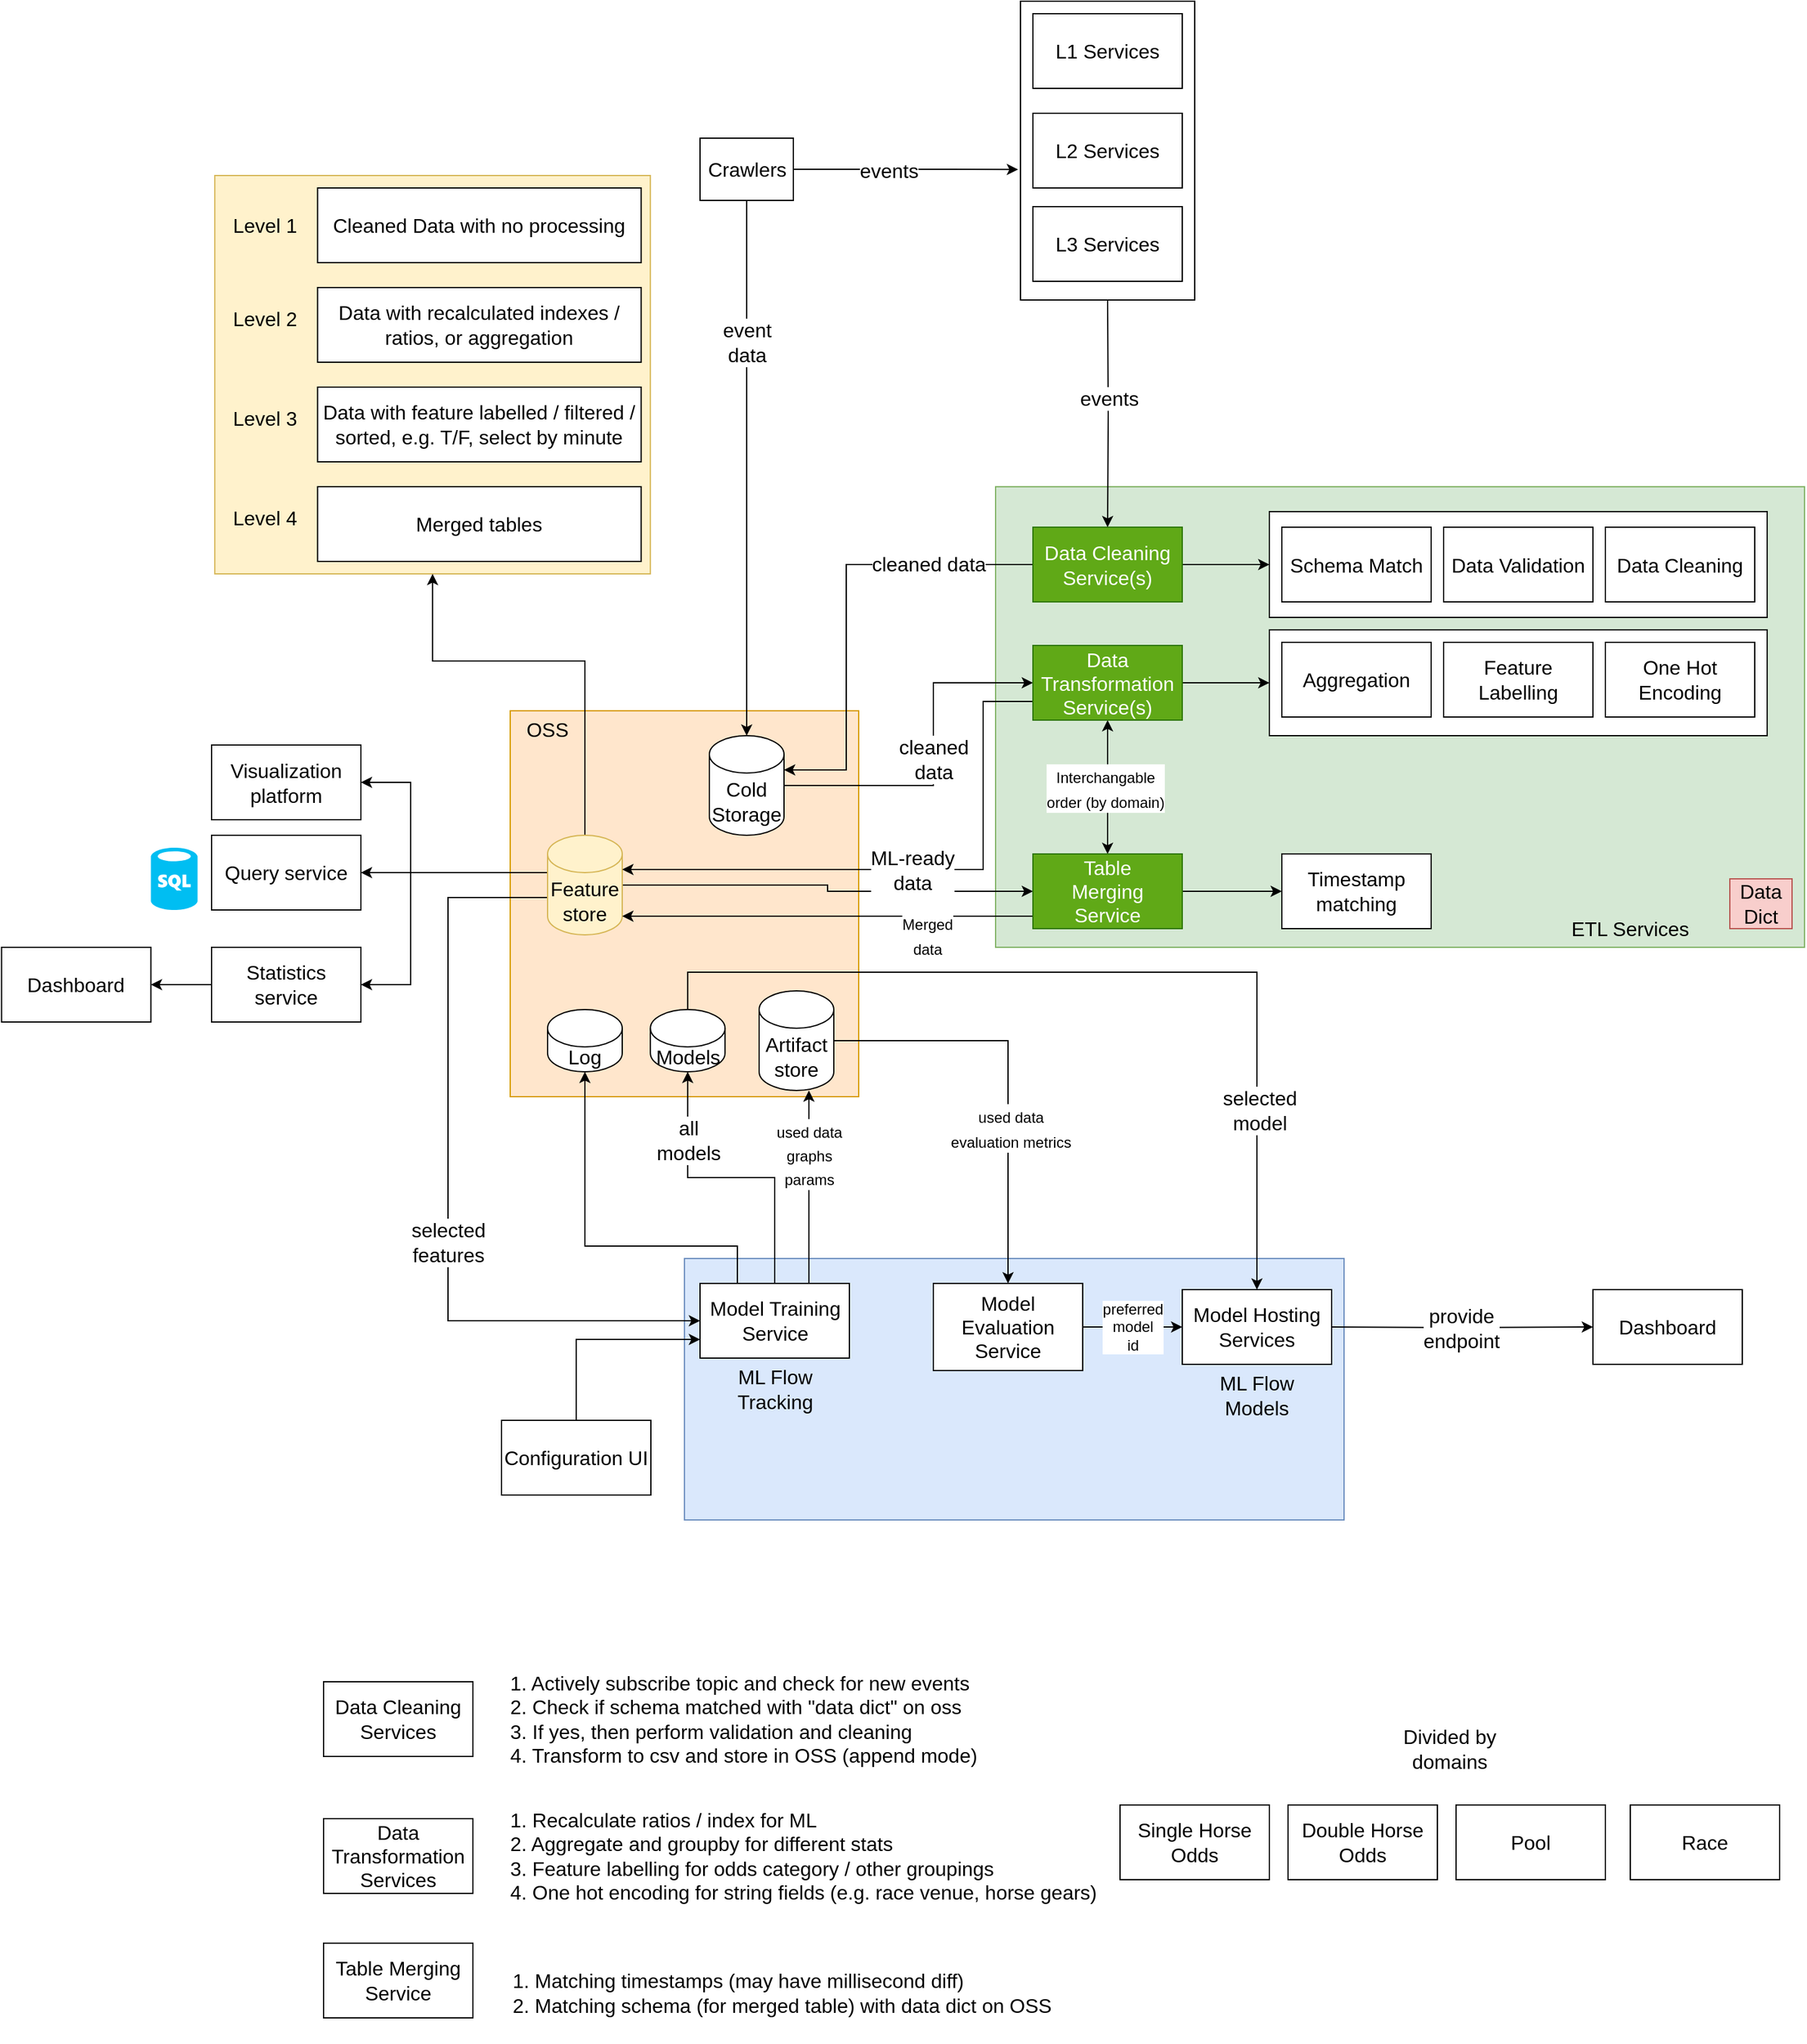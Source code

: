 <mxfile version="20.2.8" type="github" pages="2">
  <diagram id="_OYlfLiKj20trFkd4ubV" name="Architecture">
    <mxGraphModel dx="3080" dy="2489" grid="1" gridSize="10" guides="1" tooltips="1" connect="1" arrows="1" fold="1" page="1" pageScale="1" pageWidth="1654" pageHeight="1169" math="0" shadow="0">
      <root>
        <mxCell id="0" />
        <mxCell id="1" parent="0" />
        <mxCell id="gCWOhdDdjhIvX0EPdZRK-4" value="" style="rounded=0;whiteSpace=wrap;html=1;fontSize=16;fontColor=#000000;" vertex="1" parent="1">
          <mxGeometry x="690" y="-220" width="140" height="240" as="geometry" />
        </mxCell>
        <mxCell id="ToE4UrAM6BWn20umVzim-1" value="" style="rounded=0;whiteSpace=wrap;html=1;fillColor=#d5e8d4;strokeColor=#82b366;" vertex="1" parent="1">
          <mxGeometry x="670" y="170" width="650" height="370" as="geometry" />
        </mxCell>
        <mxCell id="ToE4UrAM6BWn20umVzim-110" value="" style="rounded=0;whiteSpace=wrap;html=1;fontSize=16;" vertex="1" parent="1">
          <mxGeometry x="890" y="285" width="400" height="85" as="geometry" />
        </mxCell>
        <mxCell id="ToE4UrAM6BWn20umVzim-91" value="" style="rounded=0;whiteSpace=wrap;html=1;fontSize=16;fillColor=#fff2cc;strokeColor=#d6b656;" vertex="1" parent="1">
          <mxGeometry x="42.6" y="-80" width="350" height="320" as="geometry" />
        </mxCell>
        <mxCell id="ToE4UrAM6BWn20umVzim-108" value="" style="rounded=0;whiteSpace=wrap;html=1;fontSize=16;" vertex="1" parent="1">
          <mxGeometry x="890" y="190" width="400" height="85" as="geometry" />
        </mxCell>
        <mxCell id="ToE4UrAM6BWn20umVzim-59" value="" style="rounded=0;whiteSpace=wrap;html=1;fontSize=16;fillColor=#dae8fc;strokeColor=#6c8ebf;" vertex="1" parent="1">
          <mxGeometry x="420" y="790" width="530" height="210" as="geometry" />
        </mxCell>
        <mxCell id="ToE4UrAM6BWn20umVzim-12" value="" style="rounded=0;whiteSpace=wrap;html=1;fontSize=16;fillColor=#ffe6cc;strokeColor=#d79b00;" vertex="1" parent="1">
          <mxGeometry x="280" y="350" width="280" height="310" as="geometry" />
        </mxCell>
        <mxCell id="ToE4UrAM6BWn20umVzim-2" value="ETL Services" style="text;html=1;strokeColor=none;fillColor=none;align=center;verticalAlign=middle;whiteSpace=wrap;rounded=0;fontSize=16;" vertex="1" parent="1">
          <mxGeometry x="1125" y="510" width="110" height="30" as="geometry" />
        </mxCell>
        <mxCell id="_EHyVhy-0C-5i52qK-ew-14" value="cleaned&lt;br&gt;data" style="edgeStyle=orthogonalEdgeStyle;rounded=0;orthogonalLoop=1;jettySize=auto;html=1;exitX=1;exitY=0.5;exitDx=0;exitDy=0;exitPerimeter=0;entryX=0;entryY=0.5;entryDx=0;entryDy=0;fontSize=16;" edge="1" parent="1" source="ToE4UrAM6BWn20umVzim-3" target="ToE4UrAM6BWn20umVzim-100">
          <mxGeometry relative="1" as="geometry">
            <Array as="points">
              <mxPoint x="620" y="410" />
              <mxPoint x="620" y="328" />
            </Array>
          </mxGeometry>
        </mxCell>
        <mxCell id="ToE4UrAM6BWn20umVzim-3" value="Cold Storage" style="shape=cylinder3;whiteSpace=wrap;html=1;boundedLbl=1;backgroundOutline=1;size=15;fontSize=16;" vertex="1" parent="1">
          <mxGeometry x="440" y="370" width="60" height="80" as="geometry" />
        </mxCell>
        <mxCell id="ToE4UrAM6BWn20umVzim-13" style="edgeStyle=orthogonalEdgeStyle;rounded=0;orthogonalLoop=1;jettySize=auto;html=1;fontSize=16;" edge="1" parent="1" source="ToE4UrAM6BWn20umVzim-4" target="ToE4UrAM6BWn20umVzim-3">
          <mxGeometry relative="1" as="geometry" />
        </mxCell>
        <mxCell id="ToE4UrAM6BWn20umVzim-23" value="event&lt;br&gt;data" style="edgeLabel;html=1;align=center;verticalAlign=middle;resizable=0;points=[];fontSize=16;" vertex="1" connectable="0" parent="ToE4UrAM6BWn20umVzim-13">
          <mxGeometry x="-0.472" relative="1" as="geometry">
            <mxPoint as="offset" />
          </mxGeometry>
        </mxCell>
        <mxCell id="gCWOhdDdjhIvX0EPdZRK-5" style="edgeStyle=orthogonalEdgeStyle;rounded=0;orthogonalLoop=1;jettySize=auto;html=1;exitX=1;exitY=0.5;exitDx=0;exitDy=0;entryX=-0.014;entryY=0.563;entryDx=0;entryDy=0;entryPerimeter=0;strokeColor=#000000;fontSize=16;fontColor=#000000;startArrow=none;startFill=0;" edge="1" parent="1" source="ToE4UrAM6BWn20umVzim-4" target="gCWOhdDdjhIvX0EPdZRK-4">
          <mxGeometry relative="1" as="geometry" />
        </mxCell>
        <mxCell id="gCWOhdDdjhIvX0EPdZRK-7" value="events" style="edgeLabel;html=1;align=center;verticalAlign=middle;resizable=0;points=[];fontSize=16;fontColor=#000000;" vertex="1" connectable="0" parent="gCWOhdDdjhIvX0EPdZRK-5">
          <mxGeometry x="-0.164" y="-1" relative="1" as="geometry">
            <mxPoint x="1" as="offset" />
          </mxGeometry>
        </mxCell>
        <mxCell id="ToE4UrAM6BWn20umVzim-4" value="Crawlers" style="rounded=0;whiteSpace=wrap;html=1;fontSize=16;" vertex="1" parent="1">
          <mxGeometry x="432.5" y="-110" width="75" height="50" as="geometry" />
        </mxCell>
        <mxCell id="ToE4UrAM6BWn20umVzim-14" value="OSS" style="text;html=1;strokeColor=none;fillColor=none;align=center;verticalAlign=middle;whiteSpace=wrap;rounded=0;fontSize=16;" vertex="1" parent="1">
          <mxGeometry x="280" y="350" width="60" height="30" as="geometry" />
        </mxCell>
        <mxCell id="ToE4UrAM6BWn20umVzim-21" style="edgeStyle=orthogonalEdgeStyle;rounded=0;orthogonalLoop=1;jettySize=auto;html=1;exitX=0;exitY=0.5;exitDx=0;exitDy=0;exitPerimeter=0;entryX=1;entryY=0.5;entryDx=0;entryDy=0;fontSize=16;" edge="1" parent="1" source="ToE4UrAM6BWn20umVzim-16" target="ToE4UrAM6BWn20umVzim-20">
          <mxGeometry relative="1" as="geometry">
            <Array as="points">
              <mxPoint x="310" y="480" />
              <mxPoint x="200" y="480" />
              <mxPoint x="200" y="408" />
            </Array>
          </mxGeometry>
        </mxCell>
        <mxCell id="ToE4UrAM6BWn20umVzim-60" style="edgeStyle=orthogonalEdgeStyle;rounded=0;orthogonalLoop=1;jettySize=auto;html=1;exitX=0;exitY=0;exitDx=0;exitDy=52.5;exitPerimeter=0;fontSize=16;" edge="1" parent="1" source="ToE4UrAM6BWn20umVzim-16" target="ToE4UrAM6BWn20umVzim-40">
          <mxGeometry relative="1" as="geometry">
            <Array as="points">
              <mxPoint x="310" y="500" />
              <mxPoint x="230" y="500" />
              <mxPoint x="230" y="840" />
            </Array>
          </mxGeometry>
        </mxCell>
        <mxCell id="ToE4UrAM6BWn20umVzim-61" value="selected&lt;br&gt;features" style="edgeLabel;html=1;align=center;verticalAlign=middle;resizable=0;points=[];fontSize=16;" vertex="1" connectable="0" parent="ToE4UrAM6BWn20umVzim-60">
          <mxGeometry x="0.145" relative="1" as="geometry">
            <mxPoint y="1" as="offset" />
          </mxGeometry>
        </mxCell>
        <mxCell id="ToE4UrAM6BWn20umVzim-92" style="edgeStyle=orthogonalEdgeStyle;rounded=0;orthogonalLoop=1;jettySize=auto;html=1;exitX=0.5;exitY=0;exitDx=0;exitDy=0;exitPerimeter=0;entryX=0.5;entryY=1;entryDx=0;entryDy=0;fontSize=16;" edge="1" parent="1" source="ToE4UrAM6BWn20umVzim-16" target="ToE4UrAM6BWn20umVzim-91">
          <mxGeometry relative="1" as="geometry">
            <Array as="points">
              <mxPoint x="340" y="310" />
              <mxPoint x="218" y="310" />
            </Array>
          </mxGeometry>
        </mxCell>
        <mxCell id="ToE4UrAM6BWn20umVzim-116" style="edgeStyle=orthogonalEdgeStyle;rounded=0;orthogonalLoop=1;jettySize=auto;html=1;entryX=1;entryY=0.5;entryDx=0;entryDy=0;fontSize=16;" edge="1" parent="1" source="ToE4UrAM6BWn20umVzim-16" target="ToE4UrAM6BWn20umVzim-115">
          <mxGeometry relative="1" as="geometry">
            <Array as="points">
              <mxPoint x="260" y="480" />
              <mxPoint x="260" y="480" />
            </Array>
          </mxGeometry>
        </mxCell>
        <mxCell id="_EHyVhy-0C-5i52qK-ew-20" style="edgeStyle=orthogonalEdgeStyle;rounded=0;orthogonalLoop=1;jettySize=auto;html=1;exitX=1;exitY=0.5;exitDx=0;exitDy=0;exitPerimeter=0;entryX=0;entryY=0.5;entryDx=0;entryDy=0;fontSize=16;" edge="1" parent="1" source="ToE4UrAM6BWn20umVzim-16" target="_EHyVhy-0C-5i52qK-ew-16">
          <mxGeometry relative="1" as="geometry" />
        </mxCell>
        <mxCell id="_EHyVhy-0C-5i52qK-ew-37" style="edgeStyle=orthogonalEdgeStyle;rounded=0;orthogonalLoop=1;jettySize=auto;html=1;exitX=0;exitY=0;exitDx=0;exitDy=27.5;exitPerimeter=0;entryX=1;entryY=0.5;entryDx=0;entryDy=0;fontSize=16;startArrow=none;startFill=0;" edge="1" parent="1" source="ToE4UrAM6BWn20umVzim-16" target="_EHyVhy-0C-5i52qK-ew-36">
          <mxGeometry relative="1" as="geometry">
            <Array as="points">
              <mxPoint x="310" y="480" />
              <mxPoint x="200" y="480" />
              <mxPoint x="200" y="570" />
            </Array>
          </mxGeometry>
        </mxCell>
        <mxCell id="ToE4UrAM6BWn20umVzim-16" value="Feature&lt;br&gt;store" style="shape=cylinder3;whiteSpace=wrap;html=1;boundedLbl=1;backgroundOutline=1;size=15;fontSize=16;fillColor=#fff2cc;strokeColor=#d6b656;" vertex="1" parent="1">
          <mxGeometry x="310" y="450" width="60" height="80" as="geometry" />
        </mxCell>
        <mxCell id="ToE4UrAM6BWn20umVzim-20" value="Visualization platform" style="rounded=0;whiteSpace=wrap;html=1;fontSize=16;" vertex="1" parent="1">
          <mxGeometry x="40" y="377.5" width="120" height="60" as="geometry" />
        </mxCell>
        <mxCell id="ToE4UrAM6BWn20umVzim-26" value="Data Cleaning" style="rounded=0;whiteSpace=wrap;html=1;fontSize=16;" vertex="1" parent="1">
          <mxGeometry x="1160" y="202.5" width="120" height="60" as="geometry" />
        </mxCell>
        <mxCell id="ToE4UrAM6BWn20umVzim-28" value="Aggregation" style="rounded=0;whiteSpace=wrap;html=1;fontSize=16;" vertex="1" parent="1">
          <mxGeometry x="900" y="295" width="120" height="60" as="geometry" />
        </mxCell>
        <mxCell id="ToE4UrAM6BWn20umVzim-25" value="Data Validation" style="rounded=0;whiteSpace=wrap;html=1;fontSize=16;" vertex="1" parent="1">
          <mxGeometry x="1030" y="202.5" width="120" height="60" as="geometry" />
        </mxCell>
        <mxCell id="ToE4UrAM6BWn20umVzim-31" value="Schema Match" style="rounded=0;whiteSpace=wrap;html=1;fontSize=16;" vertex="1" parent="1">
          <mxGeometry x="900" y="202.5" width="120" height="60" as="geometry" />
        </mxCell>
        <mxCell id="ToE4UrAM6BWn20umVzim-46" style="edgeStyle=orthogonalEdgeStyle;rounded=0;orthogonalLoop=1;jettySize=auto;html=1;exitX=0.5;exitY=0;exitDx=0;exitDy=0;fontSize=16;" edge="1" parent="1" source="ToE4UrAM6BWn20umVzim-40" target="ToE4UrAM6BWn20umVzim-44">
          <mxGeometry relative="1" as="geometry">
            <Array as="points">
              <mxPoint x="520" y="810" />
            </Array>
          </mxGeometry>
        </mxCell>
        <mxCell id="ToE4UrAM6BWn20umVzim-62" value="&lt;font style=&quot;font-size: 12px;&quot;&gt;used data&lt;br&gt;graphs&lt;br&gt;params&lt;/font&gt;" style="edgeLabel;html=1;align=center;verticalAlign=middle;resizable=0;points=[];fontSize=16;" vertex="1" connectable="0" parent="ToE4UrAM6BWn20umVzim-46">
          <mxGeometry x="0.585" y="3" relative="1" as="geometry">
            <mxPoint x="3" y="13" as="offset" />
          </mxGeometry>
        </mxCell>
        <mxCell id="ToE4UrAM6BWn20umVzim-77" style="edgeStyle=orthogonalEdgeStyle;rounded=0;orthogonalLoop=1;jettySize=auto;html=1;exitX=0.25;exitY=0;exitDx=0;exitDy=0;entryX=0.5;entryY=1;entryDx=0;entryDy=0;entryPerimeter=0;fontSize=16;" edge="1" parent="1" source="ToE4UrAM6BWn20umVzim-40" target="ToE4UrAM6BWn20umVzim-47">
          <mxGeometry relative="1" as="geometry">
            <Array as="points">
              <mxPoint x="463" y="780" />
              <mxPoint x="340" y="780" />
            </Array>
          </mxGeometry>
        </mxCell>
        <mxCell id="ToE4UrAM6BWn20umVzim-79" style="edgeStyle=orthogonalEdgeStyle;rounded=0;orthogonalLoop=1;jettySize=auto;html=1;exitX=0.5;exitY=0;exitDx=0;exitDy=0;entryX=0.5;entryY=1;entryDx=0;entryDy=0;entryPerimeter=0;fontSize=12;" edge="1" parent="1" source="ToE4UrAM6BWn20umVzim-40" target="ToE4UrAM6BWn20umVzim-55">
          <mxGeometry relative="1" as="geometry" />
        </mxCell>
        <mxCell id="ToE4UrAM6BWn20umVzim-83" value="all&lt;br&gt;models" style="edgeLabel;html=1;align=center;verticalAlign=middle;resizable=0;points=[];fontSize=16;" vertex="1" connectable="0" parent="ToE4UrAM6BWn20umVzim-79">
          <mxGeometry x="0.541" relative="1" as="geometry">
            <mxPoint as="offset" />
          </mxGeometry>
        </mxCell>
        <mxCell id="ToE4UrAM6BWn20umVzim-40" value="Model Training Service" style="rounded=0;whiteSpace=wrap;html=1;fontSize=16;" vertex="1" parent="1">
          <mxGeometry x="432.5" y="810" width="120" height="60" as="geometry" />
        </mxCell>
        <mxCell id="ToE4UrAM6BWn20umVzim-41" value="" style="shape=image;verticalLabelPosition=bottom;labelBackgroundColor=default;verticalAlign=top;aspect=fixed;imageAspect=0;image=https://www.mlflow.org/docs/latest/_static/MLflow-logo-final-black.png;" vertex="1" parent="1">
          <mxGeometry x="573.1" y="900.29" width="217" height="79.71" as="geometry" />
        </mxCell>
        <mxCell id="ToE4UrAM6BWn20umVzim-78" style="edgeStyle=orthogonalEdgeStyle;rounded=0;orthogonalLoop=1;jettySize=auto;html=1;exitX=1;exitY=0.5;exitDx=0;exitDy=0;exitPerimeter=0;fontSize=12;" edge="1" parent="1" source="ToE4UrAM6BWn20umVzim-44" target="ToE4UrAM6BWn20umVzim-67">
          <mxGeometry relative="1" as="geometry" />
        </mxCell>
        <mxCell id="ToE4UrAM6BWn20umVzim-101" value="&lt;font style=&quot;font-size: 12px;&quot;&gt;used data&lt;br&gt;evaluation metrics&lt;/font&gt;" style="edgeLabel;html=1;align=center;verticalAlign=middle;resizable=0;points=[];fontSize=16;" vertex="1" connectable="0" parent="ToE4UrAM6BWn20umVzim-78">
          <mxGeometry x="0.254" y="2" relative="1" as="geometry">
            <mxPoint as="offset" />
          </mxGeometry>
        </mxCell>
        <mxCell id="ToE4UrAM6BWn20umVzim-44" value="Artifact store" style="shape=cylinder3;whiteSpace=wrap;html=1;boundedLbl=1;backgroundOutline=1;size=15;fontSize=16;" vertex="1" parent="1">
          <mxGeometry x="480" y="575" width="60" height="80" as="geometry" />
        </mxCell>
        <mxCell id="ToE4UrAM6BWn20umVzim-65" style="edgeStyle=orthogonalEdgeStyle;rounded=0;orthogonalLoop=1;jettySize=auto;html=1;exitX=1;exitY=0.5;exitDx=0;exitDy=0;entryX=0;entryY=0.5;entryDx=0;entryDy=0;fontSize=16;" edge="1" parent="1" target="ToE4UrAM6BWn20umVzim-64">
          <mxGeometry relative="1" as="geometry">
            <mxPoint x="940" y="845" as="sourcePoint" />
          </mxGeometry>
        </mxCell>
        <mxCell id="ToE4UrAM6BWn20umVzim-66" value="provide&lt;br&gt;endpoint" style="edgeLabel;html=1;align=center;verticalAlign=middle;resizable=0;points=[];fontSize=16;" vertex="1" connectable="0" parent="ToE4UrAM6BWn20umVzim-65">
          <mxGeometry x="-0.019" relative="1" as="geometry">
            <mxPoint as="offset" />
          </mxGeometry>
        </mxCell>
        <mxCell id="ToE4UrAM6BWn20umVzim-45" value="Model Hosting Services" style="rounded=0;whiteSpace=wrap;html=1;fontSize=16;" vertex="1" parent="1">
          <mxGeometry x="820" y="815" width="120" height="60" as="geometry" />
        </mxCell>
        <mxCell id="ToE4UrAM6BWn20umVzim-47" value="Log" style="shape=cylinder3;whiteSpace=wrap;html=1;boundedLbl=1;backgroundOutline=1;size=15;fontSize=16;" vertex="1" parent="1">
          <mxGeometry x="310" y="590" width="60" height="50" as="geometry" />
        </mxCell>
        <mxCell id="ToE4UrAM6BWn20umVzim-50" value="ML Flow&lt;br&gt;Tracking" style="text;html=1;strokeColor=none;fillColor=none;align=center;verticalAlign=middle;whiteSpace=wrap;rounded=0;fontSize=16;" vertex="1" parent="1">
          <mxGeometry x="452.6" y="880" width="79.8" height="30" as="geometry" />
        </mxCell>
        <mxCell id="ToE4UrAM6BWn20umVzim-51" value="ML Flow&lt;br&gt;Models" style="text;html=1;strokeColor=none;fillColor=none;align=center;verticalAlign=middle;whiteSpace=wrap;rounded=0;fontSize=16;" vertex="1" parent="1">
          <mxGeometry x="845" y="885" width="70" height="30" as="geometry" />
        </mxCell>
        <mxCell id="ToE4UrAM6BWn20umVzim-80" style="edgeStyle=orthogonalEdgeStyle;rounded=0;orthogonalLoop=1;jettySize=auto;html=1;exitX=0.5;exitY=0;exitDx=0;exitDy=0;exitPerimeter=0;fontSize=12;" edge="1" parent="1" source="ToE4UrAM6BWn20umVzim-55" target="ToE4UrAM6BWn20umVzim-45">
          <mxGeometry relative="1" as="geometry">
            <Array as="points">
              <mxPoint x="423" y="560" />
              <mxPoint x="880" y="560" />
            </Array>
          </mxGeometry>
        </mxCell>
        <mxCell id="ToE4UrAM6BWn20umVzim-82" value="selected&lt;br&gt;model" style="edgeLabel;html=1;align=center;verticalAlign=middle;resizable=0;points=[];fontSize=16;" vertex="1" connectable="0" parent="ToE4UrAM6BWn20umVzim-80">
          <mxGeometry x="0.612" y="2" relative="1" as="geometry">
            <mxPoint as="offset" />
          </mxGeometry>
        </mxCell>
        <mxCell id="ToE4UrAM6BWn20umVzim-55" value="Models" style="shape=cylinder3;whiteSpace=wrap;html=1;boundedLbl=1;backgroundOutline=1;size=15;fontSize=16;" vertex="1" parent="1">
          <mxGeometry x="392.6" y="590" width="60" height="50" as="geometry" />
        </mxCell>
        <mxCell id="ToE4UrAM6BWn20umVzim-64" value="Dashboard" style="rounded=0;whiteSpace=wrap;html=1;fontSize=16;" vertex="1" parent="1">
          <mxGeometry x="1150" y="815" width="120" height="60" as="geometry" />
        </mxCell>
        <mxCell id="ToE4UrAM6BWn20umVzim-81" value="&lt;span style=&quot;&quot;&gt;preferred&lt;br&gt;model&lt;br&gt;id&lt;br&gt;&lt;/span&gt;" style="edgeStyle=orthogonalEdgeStyle;rounded=0;orthogonalLoop=1;jettySize=auto;html=1;exitX=1;exitY=0.5;exitDx=0;exitDy=0;fontSize=12;" edge="1" parent="1" source="ToE4UrAM6BWn20umVzim-67" target="ToE4UrAM6BWn20umVzim-45">
          <mxGeometry relative="1" as="geometry" />
        </mxCell>
        <mxCell id="ToE4UrAM6BWn20umVzim-67" value="Model Evaluation Service" style="rounded=0;whiteSpace=wrap;html=1;fontSize=16;" vertex="1" parent="1">
          <mxGeometry x="620" y="810" width="120" height="70" as="geometry" />
        </mxCell>
        <mxCell id="ToE4UrAM6BWn20umVzim-70" value="Feature&lt;br&gt;Labelling" style="rounded=0;whiteSpace=wrap;html=1;fontSize=16;" vertex="1" parent="1">
          <mxGeometry x="1030" y="295" width="120" height="60" as="geometry" />
        </mxCell>
        <mxCell id="ToE4UrAM6BWn20umVzim-85" value="Cleaned Data with no processing" style="rounded=0;whiteSpace=wrap;html=1;fontSize=16;" vertex="1" parent="1">
          <mxGeometry x="125.2" y="-70" width="260" height="60" as="geometry" />
        </mxCell>
        <mxCell id="ToE4UrAM6BWn20umVzim-86" value="Level 1" style="text;html=1;strokeColor=none;fillColor=none;align=center;verticalAlign=middle;whiteSpace=wrap;rounded=0;fontSize=16;" vertex="1" parent="1">
          <mxGeometry x="52.6" y="-55" width="60" height="30" as="geometry" />
        </mxCell>
        <mxCell id="ToE4UrAM6BWn20umVzim-87" value="Data with recalculated indexes / ratios, or aggregation" style="rounded=0;whiteSpace=wrap;html=1;fontSize=16;" vertex="1" parent="1">
          <mxGeometry x="125.2" y="10" width="260" height="60" as="geometry" />
        </mxCell>
        <mxCell id="ToE4UrAM6BWn20umVzim-88" value="Level 2" style="text;html=1;strokeColor=none;fillColor=none;align=center;verticalAlign=middle;whiteSpace=wrap;rounded=0;fontSize=16;" vertex="1" parent="1">
          <mxGeometry x="52.6" y="20" width="60" height="30" as="geometry" />
        </mxCell>
        <mxCell id="ToE4UrAM6BWn20umVzim-89" value="Data with feature labelled / filtered / sorted, e.g. T/F, select by minute" style="rounded=0;whiteSpace=wrap;html=1;fontSize=16;" vertex="1" parent="1">
          <mxGeometry x="125.2" y="90" width="260" height="60" as="geometry" />
        </mxCell>
        <mxCell id="ToE4UrAM6BWn20umVzim-90" value="Level 3" style="text;html=1;strokeColor=none;fillColor=none;align=center;verticalAlign=middle;whiteSpace=wrap;rounded=0;fontSize=16;" vertex="1" parent="1">
          <mxGeometry x="52.6" y="100" width="60" height="30" as="geometry" />
        </mxCell>
        <mxCell id="ToE4UrAM6BWn20umVzim-94" value="Merged tables" style="rounded=0;whiteSpace=wrap;html=1;fontSize=16;" vertex="1" parent="1">
          <mxGeometry x="125.2" y="170" width="260" height="60" as="geometry" />
        </mxCell>
        <mxCell id="ToE4UrAM6BWn20umVzim-95" value="Level 4" style="text;html=1;strokeColor=none;fillColor=none;align=center;verticalAlign=middle;whiteSpace=wrap;rounded=0;fontSize=16;" vertex="1" parent="1">
          <mxGeometry x="52.6" y="180" width="60" height="30" as="geometry" />
        </mxCell>
        <mxCell id="ToE4UrAM6BWn20umVzim-98" value="Data&lt;br&gt;Dict" style="rounded=0;whiteSpace=wrap;html=1;fontSize=16;fillColor=#f8cecc;strokeColor=#b85450;" vertex="1" parent="1">
          <mxGeometry x="1260" y="485" width="50" height="40" as="geometry" />
        </mxCell>
        <mxCell id="ToE4UrAM6BWn20umVzim-109" style="edgeStyle=orthogonalEdgeStyle;rounded=0;orthogonalLoop=1;jettySize=auto;html=1;exitX=1;exitY=0.5;exitDx=0;exitDy=0;fontSize=16;" edge="1" parent="1" source="ToE4UrAM6BWn20umVzim-99" target="ToE4UrAM6BWn20umVzim-108">
          <mxGeometry relative="1" as="geometry" />
        </mxCell>
        <mxCell id="_EHyVhy-0C-5i52qK-ew-4" style="edgeStyle=orthogonalEdgeStyle;rounded=0;orthogonalLoop=1;jettySize=auto;html=1;exitX=0;exitY=0.5;exitDx=0;exitDy=0;fontSize=16;entryX=1;entryY=0;entryDx=0;entryDy=27.5;entryPerimeter=0;" edge="1" parent="1" source="ToE4UrAM6BWn20umVzim-99" target="ToE4UrAM6BWn20umVzim-3">
          <mxGeometry relative="1" as="geometry">
            <mxPoint x="500" y="420" as="targetPoint" />
            <Array as="points">
              <mxPoint x="550" y="233" />
              <mxPoint x="550" y="398" />
            </Array>
          </mxGeometry>
        </mxCell>
        <mxCell id="_EHyVhy-0C-5i52qK-ew-6" value="cleaned data" style="edgeLabel;html=1;align=center;verticalAlign=middle;resizable=0;points=[];fontSize=16;" vertex="1" connectable="0" parent="_EHyVhy-0C-5i52qK-ew-4">
          <mxGeometry x="-0.541" y="-1" relative="1" as="geometry">
            <mxPoint as="offset" />
          </mxGeometry>
        </mxCell>
        <mxCell id="ToE4UrAM6BWn20umVzim-99" value="Data Cleaning Service(s)" style="rounded=0;whiteSpace=wrap;html=1;fontSize=16;fillColor=#60a917;strokeColor=#2D7600;fontColor=#ffffff;" vertex="1" parent="1">
          <mxGeometry x="700" y="202.5" width="120" height="60" as="geometry" />
        </mxCell>
        <mxCell id="ToE4UrAM6BWn20umVzim-111" style="edgeStyle=orthogonalEdgeStyle;rounded=0;orthogonalLoop=1;jettySize=auto;html=1;exitX=1;exitY=0.5;exitDx=0;exitDy=0;entryX=0;entryY=0.5;entryDx=0;entryDy=0;fontSize=16;" edge="1" parent="1" source="ToE4UrAM6BWn20umVzim-100" target="ToE4UrAM6BWn20umVzim-110">
          <mxGeometry relative="1" as="geometry" />
        </mxCell>
        <mxCell id="_EHyVhy-0C-5i52qK-ew-19" value="ML-ready&lt;br&gt;data" style="edgeStyle=orthogonalEdgeStyle;rounded=0;orthogonalLoop=1;jettySize=auto;html=1;exitX=0;exitY=0.75;exitDx=0;exitDy=0;entryX=1;entryY=0;entryDx=0;entryDy=27.5;entryPerimeter=0;fontSize=16;" edge="1" parent="1" source="ToE4UrAM6BWn20umVzim-100" target="ToE4UrAM6BWn20umVzim-16">
          <mxGeometry relative="1" as="geometry">
            <Array as="points">
              <mxPoint x="660" y="343" />
              <mxPoint x="660" y="478" />
            </Array>
          </mxGeometry>
        </mxCell>
        <mxCell id="_EHyVhy-0C-5i52qK-ew-28" style="edgeStyle=orthogonalEdgeStyle;rounded=0;orthogonalLoop=1;jettySize=auto;html=1;exitX=0.5;exitY=1;exitDx=0;exitDy=0;fontSize=16;startArrow=classic;startFill=1;" edge="1" parent="1" source="ToE4UrAM6BWn20umVzim-100" target="_EHyVhy-0C-5i52qK-ew-16">
          <mxGeometry relative="1" as="geometry" />
        </mxCell>
        <mxCell id="_EHyVhy-0C-5i52qK-ew-29" value="&lt;font style=&quot;font-size: 12px;&quot;&gt;Interchangable&lt;br&gt;order (by domain)&lt;/font&gt;" style="edgeLabel;html=1;align=center;verticalAlign=middle;resizable=0;points=[];fontSize=16;" vertex="1" connectable="0" parent="_EHyVhy-0C-5i52qK-ew-28">
          <mxGeometry x="0.014" y="-2" relative="1" as="geometry">
            <mxPoint as="offset" />
          </mxGeometry>
        </mxCell>
        <mxCell id="ToE4UrAM6BWn20umVzim-100" value="Data Transformation Service(s)" style="rounded=0;whiteSpace=wrap;html=1;fontSize=16;fillColor=#60a917;strokeColor=#2D7600;fontColor=#ffffff;" vertex="1" parent="1">
          <mxGeometry x="700" y="297.5" width="120" height="60" as="geometry" />
        </mxCell>
        <mxCell id="ToE4UrAM6BWn20umVzim-115" value="Query service" style="rounded=0;whiteSpace=wrap;html=1;fontSize=16;" vertex="1" parent="1">
          <mxGeometry x="40" y="450" width="120" height="60" as="geometry" />
        </mxCell>
        <mxCell id="ToE4UrAM6BWn20umVzim-117" value="" style="verticalLabelPosition=bottom;html=1;verticalAlign=top;align=center;strokeColor=none;fillColor=#00BEF2;shape=mxgraph.azure.sql_database;fontSize=16;" vertex="1" parent="1">
          <mxGeometry x="-8.75" y="460" width="37.5" height="50" as="geometry" />
        </mxCell>
        <mxCell id="ToE4UrAM6BWn20umVzim-118" value="" style="shape=image;verticalLabelPosition=bottom;labelBackgroundColor=default;verticalAlign=top;aspect=fixed;imageAspect=0;image=https://upload.wikimedia.org/wikipedia/commons/thumb/3/38/Jupyter_logo.svg/1200px-Jupyter_logo.svg.png;" vertex="1" parent="1">
          <mxGeometry x="-20" y="372.76" width="60" height="69.49" as="geometry" />
        </mxCell>
        <mxCell id="ToE4UrAM6BWn20umVzim-120" style="edgeStyle=orthogonalEdgeStyle;rounded=0;orthogonalLoop=1;jettySize=auto;html=1;exitX=0.5;exitY=0;exitDx=0;exitDy=0;entryX=0;entryY=0.75;entryDx=0;entryDy=0;fontSize=16;" edge="1" parent="1" source="ToE4UrAM6BWn20umVzim-119" target="ToE4UrAM6BWn20umVzim-40">
          <mxGeometry relative="1" as="geometry" />
        </mxCell>
        <mxCell id="ToE4UrAM6BWn20umVzim-119" value="&lt;font style=&quot;font-size: 16px;&quot;&gt;Configuration UI&lt;/font&gt;" style="rounded=0;whiteSpace=wrap;html=1;fontSize=12;" vertex="1" parent="1">
          <mxGeometry x="273" y="920" width="120" height="60" as="geometry" />
        </mxCell>
        <mxCell id="ToE4UrAM6BWn20umVzim-122" value="" style="shape=image;verticalLabelPosition=bottom;labelBackgroundColor=default;verticalAlign=top;aspect=fixed;imageAspect=0;image=https://upload.wikimedia.org/wikipedia/commons/thumb/e/ed/Pandas_logo.svg/1200px-Pandas_logo.svg.png;" vertex="1" parent="1">
          <mxGeometry x="1130" y="93.27" width="190" height="76.73" as="geometry" />
        </mxCell>
        <mxCell id="_EHyVhy-0C-5i52qK-ew-1" value="Data Cleaning Services" style="rounded=0;whiteSpace=wrap;html=1;fontSize=16;" vertex="1" parent="1">
          <mxGeometry x="130" y="1130" width="120" height="60" as="geometry" />
        </mxCell>
        <mxCell id="_EHyVhy-0C-5i52qK-ew-2" value="1. Actively subscribe topic and check for new events&lt;br&gt;2. Check if schema matched with &quot;data dict&quot; on oss&lt;br&gt;3. If yes, then perform validation and cleaning&lt;br&gt;4. Transform to csv and store in OSS (append mode)" style="text;html=1;strokeColor=none;fillColor=none;align=left;verticalAlign=middle;whiteSpace=wrap;rounded=0;fontSize=16;" vertex="1" parent="1">
          <mxGeometry x="278" y="1120" width="567" height="80" as="geometry" />
        </mxCell>
        <mxCell id="_EHyVhy-0C-5i52qK-ew-7" value="" style="shape=image;html=1;verticalAlign=top;verticalLabelPosition=bottom;labelBackgroundColor=#ffffff;imageAspect=0;aspect=fixed;image=https://cdn0.iconfinder.com/data/icons/phosphor-light-vol-2/256/file-csv-light-128.png;fontSize=16;" vertex="1" parent="1">
          <mxGeometry x="560" y="240" width="40" height="40" as="geometry" />
        </mxCell>
        <mxCell id="_EHyVhy-0C-5i52qK-ew-8" value="" style="shape=image;html=1;verticalAlign=top;verticalLabelPosition=bottom;labelBackgroundColor=#ffffff;imageAspect=0;aspect=fixed;image=https://cdn1.iconfinder.com/data/icons/bootstrap-vol-3/16/filetype-json-128.png;fontSize=16;" vertex="1" parent="1">
          <mxGeometry x="500" y="40" width="38" height="38" as="geometry" />
        </mxCell>
        <mxCell id="_EHyVhy-0C-5i52qK-ew-10" value="Data Transformation Services" style="rounded=0;whiteSpace=wrap;html=1;fontSize=16;" vertex="1" parent="1">
          <mxGeometry x="130" y="1240" width="120" height="60" as="geometry" />
        </mxCell>
        <mxCell id="_EHyVhy-0C-5i52qK-ew-11" value="1. Recalculate ratios / index for ML&lt;br&gt;2. Aggregate and groupby for different stats&lt;br&gt;3. Feature labelling for odds category / other groupings&lt;br&gt;4. One hot encoding for string fields (e.g. race venue, horse gears)" style="text;html=1;strokeColor=none;fillColor=none;align=left;verticalAlign=middle;whiteSpace=wrap;rounded=0;fontSize=16;" vertex="1" parent="1">
          <mxGeometry x="278" y="1230" width="567" height="80" as="geometry" />
        </mxCell>
        <mxCell id="_EHyVhy-0C-5i52qK-ew-13" value="One Hot Encoding" style="rounded=0;whiteSpace=wrap;html=1;fontSize=16;" vertex="1" parent="1">
          <mxGeometry x="1160" y="295" width="120" height="60" as="geometry" />
        </mxCell>
        <mxCell id="_EHyVhy-0C-5i52qK-ew-15" value="" style="shape=image;html=1;verticalAlign=top;verticalLabelPosition=bottom;labelBackgroundColor=#ffffff;imageAspect=0;aspect=fixed;image=https://cdn0.iconfinder.com/data/icons/phosphor-light-vol-2/256/file-csv-light-128.png;fontSize=16;" vertex="1" parent="1">
          <mxGeometry x="520" y="437.5" width="40" height="40" as="geometry" />
        </mxCell>
        <mxCell id="_EHyVhy-0C-5i52qK-ew-21" style="edgeStyle=orthogonalEdgeStyle;rounded=0;orthogonalLoop=1;jettySize=auto;html=1;exitX=0;exitY=0.75;exitDx=0;exitDy=0;entryX=1;entryY=1;entryDx=0;entryDy=-15;entryPerimeter=0;fontSize=16;" edge="1" parent="1" source="_EHyVhy-0C-5i52qK-ew-16" target="ToE4UrAM6BWn20umVzim-16">
          <mxGeometry relative="1" as="geometry">
            <Array as="points">
              <mxPoint x="700" y="515" />
            </Array>
          </mxGeometry>
        </mxCell>
        <mxCell id="_EHyVhy-0C-5i52qK-ew-23" value="&lt;font style=&quot;font-size: 12px;&quot;&gt;Merged&lt;br&gt;data&lt;/font&gt;" style="edgeLabel;html=1;align=center;verticalAlign=middle;resizable=0;points=[];fontSize=16;" vertex="1" connectable="0" parent="_EHyVhy-0C-5i52qK-ew-21">
          <mxGeometry x="-0.433" y="2" relative="1" as="geometry">
            <mxPoint x="5" y="13" as="offset" />
          </mxGeometry>
        </mxCell>
        <mxCell id="_EHyVhy-0C-5i52qK-ew-31" style="edgeStyle=orthogonalEdgeStyle;rounded=0;orthogonalLoop=1;jettySize=auto;html=1;exitX=1;exitY=0.5;exitDx=0;exitDy=0;entryX=0;entryY=0.5;entryDx=0;entryDy=0;fontSize=16;startArrow=none;startFill=0;" edge="1" parent="1" source="_EHyVhy-0C-5i52qK-ew-16" target="_EHyVhy-0C-5i52qK-ew-30">
          <mxGeometry relative="1" as="geometry" />
        </mxCell>
        <mxCell id="_EHyVhy-0C-5i52qK-ew-16" value="Table&lt;br&gt;Merging&lt;br&gt;Service" style="rounded=0;whiteSpace=wrap;html=1;fontSize=16;fillColor=#60a917;strokeColor=#2D7600;fontColor=#ffffff;" vertex="1" parent="1">
          <mxGeometry x="700" y="465" width="120" height="60" as="geometry" />
        </mxCell>
        <mxCell id="_EHyVhy-0C-5i52qK-ew-24" value="Single Horse Odds" style="rounded=0;whiteSpace=wrap;html=1;fontSize=16;" vertex="1" parent="1">
          <mxGeometry x="770" y="1229" width="120" height="60" as="geometry" />
        </mxCell>
        <mxCell id="_EHyVhy-0C-5i52qK-ew-25" value="Double Horse Odds" style="rounded=0;whiteSpace=wrap;html=1;fontSize=16;" vertex="1" parent="1">
          <mxGeometry x="905" y="1229" width="120" height="60" as="geometry" />
        </mxCell>
        <mxCell id="_EHyVhy-0C-5i52qK-ew-26" value="Race" style="rounded=0;whiteSpace=wrap;html=1;fontSize=16;" vertex="1" parent="1">
          <mxGeometry x="1180" y="1229" width="120" height="60" as="geometry" />
        </mxCell>
        <mxCell id="_EHyVhy-0C-5i52qK-ew-27" value="Pool" style="rounded=0;whiteSpace=wrap;html=1;fontSize=16;" vertex="1" parent="1">
          <mxGeometry x="1040" y="1229" width="120" height="60" as="geometry" />
        </mxCell>
        <mxCell id="_EHyVhy-0C-5i52qK-ew-30" value="Timestamp matching" style="rounded=0;whiteSpace=wrap;html=1;fontSize=16;" vertex="1" parent="1">
          <mxGeometry x="900" y="465" width="120" height="60" as="geometry" />
        </mxCell>
        <mxCell id="_EHyVhy-0C-5i52qK-ew-32" value="&lt;font style=&quot;font-size: 16px;&quot;&gt;Divided by domains&lt;/font&gt;" style="text;html=1;strokeColor=none;fillColor=none;align=center;verticalAlign=middle;whiteSpace=wrap;rounded=0;fontSize=12;" vertex="1" parent="1">
          <mxGeometry x="990" y="1169" width="90" height="30" as="geometry" />
        </mxCell>
        <mxCell id="_EHyVhy-0C-5i52qK-ew-34" value="Table Merging Service" style="rounded=0;whiteSpace=wrap;html=1;fontSize=16;" vertex="1" parent="1">
          <mxGeometry x="130" y="1340" width="120" height="60" as="geometry" />
        </mxCell>
        <mxCell id="_EHyVhy-0C-5i52qK-ew-35" value="1. Matching timestamps (may have millisecond diff)&lt;br&gt;2. Matching schema (for merged table) with data dict on OSS" style="text;html=1;strokeColor=none;fillColor=none;align=left;verticalAlign=middle;whiteSpace=wrap;rounded=0;fontSize=16;" vertex="1" parent="1">
          <mxGeometry x="280" y="1340" width="567" height="80" as="geometry" />
        </mxCell>
        <mxCell id="_EHyVhy-0C-5i52qK-ew-39" style="edgeStyle=orthogonalEdgeStyle;rounded=0;orthogonalLoop=1;jettySize=auto;html=1;exitX=0;exitY=0.5;exitDx=0;exitDy=0;fontSize=16;startArrow=none;startFill=0;" edge="1" parent="1" source="_EHyVhy-0C-5i52qK-ew-36" target="_EHyVhy-0C-5i52qK-ew-38">
          <mxGeometry relative="1" as="geometry" />
        </mxCell>
        <mxCell id="_EHyVhy-0C-5i52qK-ew-36" value="Statistics service" style="rounded=0;whiteSpace=wrap;html=1;fontSize=16;" vertex="1" parent="1">
          <mxGeometry x="40" y="540" width="120" height="60" as="geometry" />
        </mxCell>
        <mxCell id="_EHyVhy-0C-5i52qK-ew-38" value="Dashboard" style="rounded=0;whiteSpace=wrap;html=1;fontSize=16;" vertex="1" parent="1">
          <mxGeometry x="-128.75" y="540" width="120" height="60" as="geometry" />
        </mxCell>
        <mxCell id="gCWOhdDdjhIvX0EPdZRK-1" value="L1 Services" style="rounded=0;whiteSpace=wrap;html=1;fontSize=16;fontColor=#000000;" vertex="1" parent="1">
          <mxGeometry x="700" y="-210" width="120" height="60" as="geometry" />
        </mxCell>
        <mxCell id="gCWOhdDdjhIvX0EPdZRK-2" value="L2 Services" style="rounded=0;whiteSpace=wrap;html=1;fontSize=16;fontColor=#000000;" vertex="1" parent="1">
          <mxGeometry x="700" y="-130" width="120" height="60" as="geometry" />
        </mxCell>
        <mxCell id="gCWOhdDdjhIvX0EPdZRK-6" style="edgeStyle=orthogonalEdgeStyle;rounded=0;orthogonalLoop=1;jettySize=auto;html=1;strokeColor=#000000;fontSize=16;fontColor=#000000;startArrow=none;startFill=0;" edge="1" parent="1" target="ToE4UrAM6BWn20umVzim-99">
          <mxGeometry relative="1" as="geometry">
            <mxPoint x="760" y="20" as="sourcePoint" />
          </mxGeometry>
        </mxCell>
        <mxCell id="gCWOhdDdjhIvX0EPdZRK-9" value="events" style="edgeLabel;html=1;align=center;verticalAlign=middle;resizable=0;points=[];fontSize=16;fontColor=#000000;" vertex="1" connectable="0" parent="gCWOhdDdjhIvX0EPdZRK-6">
          <mxGeometry x="-0.139" relative="1" as="geometry">
            <mxPoint as="offset" />
          </mxGeometry>
        </mxCell>
        <mxCell id="gCWOhdDdjhIvX0EPdZRK-3" value="L3 Services" style="rounded=0;whiteSpace=wrap;html=1;fontSize=16;fontColor=#000000;" vertex="1" parent="1">
          <mxGeometry x="700" y="-55" width="120" height="60" as="geometry" />
        </mxCell>
        <mxCell id="gCWOhdDdjhIvX0EPdZRK-8" value="" style="shape=image;verticalLabelPosition=bottom;labelBackgroundColor=default;verticalAlign=top;aspect=fixed;imageAspect=0;image=https://solace.com/wp-content/uploads/2019/01/Solace-logo-green.png;" vertex="1" parent="1">
          <mxGeometry x="532.4" y="-138.92" width="120" height="33.23" as="geometry" />
        </mxCell>
      </root>
    </mxGraphModel>
  </diagram>
  <diagram id="X3cMIoYZfdU-HJTQ-Zcf" name="Schema">
    <mxGraphModel dx="1426" dy="1320" grid="1" gridSize="10" guides="1" tooltips="1" connect="1" arrows="1" fold="1" page="1" pageScale="1" pageWidth="1654" pageHeight="1169" math="0" shadow="0">
      <root>
        <mxCell id="0" />
        <mxCell id="1" parent="0" />
        <mxCell id="Alo-PKq35NsZrhjGkdfx-1" value="&lt;pre class=&quot;data&quot; style=&quot;font-size: 12px;&quot;&gt;  [{&lt;br&gt;    &quot;race_date&quot;: &quot;2022-09-11&quot;,&lt;br&gt;    &quot;race_num&quot;: 1,&lt;br&gt;    &quot;race_time&quot;: &quot;2022-09-11T13:00:00+08:00&quot;,&lt;br&gt;    &quot;odds&quot;: {&lt;br&gt;      &quot;1&quot;: {&lt;br&gt;        &quot;win&quot;: 9.3,&lt;br&gt;        &quot;place&quot;: 2.7&lt;br&gt;      },&lt;br&gt;      &quot;2&quot;: {&lt;br&gt;        &quot;win&quot;: 5.6,&lt;br&gt;        &quot;place&quot;: 1.7&lt;br&gt;      },&lt;br&gt;      &quot;3&quot;: {&lt;br&gt;        &quot;win&quot;: 9.5,&lt;br&gt;        &quot;place&quot;: 4.6&lt;br&gt;      },&lt;br&gt;      &quot;4&quot;: {&lt;br&gt;        &quot;win&quot;: 16,&lt;br&gt;        &quot;place&quot;: 5.3&lt;br&gt;      },&lt;br&gt;      &quot;5&quot;: {&lt;br&gt;        &quot;win&quot;: 20,&lt;br&gt;        &quot;place&quot;: 6.5&lt;br&gt;      },&lt;br&gt;      &quot;6&quot;: {&lt;br&gt;        &quot;win&quot;: 16,&lt;br&gt;        &quot;place&quot;: 7.1&lt;br&gt;      },&lt;br&gt;      &quot;7&quot;: {&lt;br&gt;        &quot;win&quot;: 30,&lt;br&gt;        &quot;place&quot;: 6.3&lt;br&gt;      },&lt;br&gt;      &quot;8&quot;: {&lt;br&gt;        &quot;win&quot;: 14,&lt;br&gt;        &quot;place&quot;: 6.7&lt;br&gt;      },&lt;br&gt;      &quot;9&quot;: {&lt;br&gt;        &quot;win&quot;: 14,&lt;br&gt;        &quot;place&quot;: 3.6&lt;br&gt;      },&lt;br&gt;      &quot;10&quot;: {&lt;br&gt;        &quot;win&quot;: 12,&lt;br&gt;        &quot;place&quot;: 6.6&lt;br&gt;      },&lt;br&gt;      &quot;11&quot;: {&lt;br&gt;        &quot;win&quot;: 13,&lt;br&gt;        &quot;place&quot;: 4&lt;br&gt;      },&lt;br&gt;      &quot;12&quot;: {&lt;br&gt;        &quot;win&quot;: 13,&lt;br&gt;        &quot;place&quot;: 4.9&lt;br&gt;      },&lt;br&gt;      &quot;13&quot;: {&lt;br&gt;        &quot;win&quot;: 32,&lt;br&gt;        &quot;place&quot;: 7&lt;br&gt;      },&lt;br&gt;      &quot;14&quot;: {&lt;br&gt;        &quot;win&quot;: 4.5,&lt;br&gt;        &quot;place&quot;: 1.5&lt;br&gt;      }&lt;br&gt;    },&lt;br&gt;    &quot;update_ts&quot;: &quot;2022-09-10T13:00:44.884+08:00&quot;&lt;br&gt;  },&lt;/pre&gt;&lt;pre class=&quot;data&quot; style=&quot;font-size: 12px;&quot;&gt;]&lt;/pre&gt;" style="text;whiteSpace=wrap;html=1;fontSize=12;fontColor=#000000;" vertex="1" parent="1">
          <mxGeometry x="140" y="380" width="390" height="950" as="geometry" />
        </mxCell>
        <mxCell id="Alo-PKq35NsZrhjGkdfx-2" value="&lt;li role=&quot;presentation&quot; class=&quot;tabs-menu-item json&quot;&gt;&lt;span class=&quot;devtools-tab-line&quot;&gt;&lt;/span&gt;&lt;/li&gt;&lt;li role=&quot;presentation&quot; class=&quot;tabs-menu-item rawdata is-active&quot;&gt;&lt;span class=&quot;devtools-tab-line&quot;&gt;&lt;/span&gt;&lt;/li&gt;&lt;span class=&quot;devtools-tab-line&quot;&gt;&lt;/span&gt;&lt;div class=&quot;tab-panel rawdata&quot;&gt;&lt;div class=&quot;textPanelBox tab-panel-inner&quot;&gt;&lt;div class=&quot;toolbar&quot;&gt;&lt;/div&gt;&lt;/div&gt;&lt;/div&gt;&lt;pre class=&quot;data&quot;&gt;[&#xa;  {&#xa;    &quot;race_date&quot;: &quot;2022-09-11&quot;,&#xa;    &quot;race_num&quot;: 1,&#xa;    &quot;race_time&quot;: &quot;2022-09-11T13:00:00+08:00&quot;,&#xa;    &quot;pools&quot;: {&#xa;      &quot;win&quot;: 99636,&#xa;      &quot;place&quot;: 60993,&#xa;      &quot;quinella&quot;: 86429,&#xa;      &quot;quinella_place&quot;: 118885,&#xa;      &quot;forecast_and_trio&quot;: 19793,&#xa;      &quot;tierce&quot;: 11506,&#xa;      &quot;quartet_and_first_four&quot;: 19872,&#xa;      &quot;double&quot;: 18750&#xa;    },&#xa;    &quot;update_ts&quot;: &quot;2022-09-10T13:00:44.336+08:00&quot;&#xa;  },&lt;/pre&gt;" style="text;whiteSpace=wrap;html=1;fontSize=12;fontColor=#000000;" vertex="1" parent="1">
          <mxGeometry x="520" y="350" width="400" height="320" as="geometry" />
        </mxCell>
        <mxCell id="Alo-PKq35NsZrhjGkdfx-4" value="&lt;pre class=&quot;data&quot;&gt;[&lt;br&gt;  {&lt;br&gt;    &quot;race_date&quot;: &quot;2022-09-11&quot;,&lt;br&gt;    &quot;race_num&quot;: 1,&lt;br&gt;    &quot;time&quot;: &quot;2022-09-11T13:00:00+08:00&quot;,&lt;br&gt;    &quot;name&quot;: &quot;柏架山讓賽&quot;,&lt;br&gt;    &quot;venue&quot;: &quot;沙田&quot;,&lt;br&gt;    &quot;class&quot;: &quot;第五班&quot;,&lt;br&gt;    &quot;distance&quot;: 1600,&lt;br&gt;    &quot;track&quot;: &quot;草地&quot;,&lt;br&gt;    &quot;track_condition&quot;: null,&lt;br&gt;    &quot;course&quot;: &quot;A&quot;,&lt;br&gt;    &quot;prize&quot;: 810000,&lt;br&gt;    &quot;starters&quot;: [&lt;br&gt;      {&lt;br&gt;        &quot;horse_num&quot;: 1,&lt;br&gt;        &quot;horse_code&quot;: &quot;D225&quot;,&lt;br&gt;        &quot;jockey_code&quot;: &quot;TEK&quot;,&lt;br&gt;        &quot;trainer_code&quot;: &quot;SCS&quot;,&lt;br&gt;        &quot;horse_weight&quot;: null,&lt;br&gt;        &quot;handicap_weight&quot;: 135,&lt;br&gt;        &quot;draw&quot;: 6,&lt;br&gt;        &quot;rating&quot;: 40,&lt;br&gt;        &quot;gears&quot;: [&lt;br&gt;          &quot;B&quot;&lt;br&gt;        ],&lt;br&gt;        &quot;scratched&quot;: false,&lt;br&gt;        &quot;apprentice_allowance&quot;: 0&lt;br&gt;      },&lt;/pre&gt;&lt;pre class=&quot;data&quot;&gt;...&lt;/pre&gt;&lt;pre class=&quot;data&quot;&gt;    ],&lt;br/&gt;    &quot;update_ts&quot;: &quot;2022-09-08T11:35:14.803+08:00&quot;&lt;br/&gt;  },&lt;/pre&gt;" style="text;whiteSpace=wrap;html=1;fontSize=12;fontColor=#000000;" vertex="1" parent="1">
          <mxGeometry x="960" y="390" width="320" height="460" as="geometry" />
        </mxCell>
        <mxCell id="Alo-PKq35NsZrhjGkdfx-5" value="&lt;pre class=&quot;data&quot;&gt;[&lt;/pre&gt;&lt;pre class=&quot;data&quot;&gt;  {&lt;br&gt;    &quot;season_id&quot;: 2,&lt;br&gt;    &quot;starters&quot;: [&lt;br&gt;      {&lt;br&gt;        &quot;placing&quot;: 1,&lt;br&gt;        &quot;horse_num&quot;: 4,&lt;br&gt;        &quot;length_behind_winner&quot;: 0,&lt;br&gt;        &quot;running_positions&quot;: [&lt;br&gt;          1,&lt;br&gt;          1,&lt;br&gt;          1&lt;br&gt;        ],&lt;br&gt;        &quot;running_duration&quot;: &quot;1:10.30&quot;,&lt;br&gt;        &quot;final_win_odds&quot;: 5&lt;br&gt;      },&lt;br&gt;      {&lt;br&gt;        &quot;placing&quot;: 2,&lt;br&gt;        &quot;horse_num&quot;: 2,&lt;br&gt;        &quot;length_behind_winner&quot;: 0.75,&lt;br&gt;        &quot;running_positions&quot;: [&lt;br&gt;          3,&lt;br&gt;          3,&lt;br&gt;          2&lt;br&gt;        ],&lt;br&gt;        &quot;running_duration&quot;: &quot;1:10.44&quot;,&lt;br&gt;        &quot;final_win_odds&quot;: 15&lt;br&gt;      },&lt;br&gt;      {&lt;br&gt;        &quot;placing&quot;: 3,&lt;br&gt;        &quot;horse_num&quot;: 8,&lt;br&gt;        &quot;length_behind_winner&quot;: 1,&lt;br&gt;        &quot;running_positions&quot;: [&lt;br&gt;          12,&lt;br&gt;          13,&lt;br&gt;          3&lt;br&gt;        ],&lt;br&gt;        &quot;running_duration&quot;: &quot;1:10.48&quot;,&lt;br&gt;        &quot;final_win_odds&quot;: 9.9&lt;br&gt;      },&lt;br&gt;      {&lt;br&gt;        &quot;placing&quot;: 4,&lt;br&gt;        &quot;horse_num&quot;: 14,&lt;br&gt;        &quot;length_behind_winner&quot;: 1.25,&lt;br&gt;        &quot;running_positions&quot;: [&lt;br&gt;          10,&lt;br&gt;          11,&lt;br&gt;          4&lt;br&gt;        ],&lt;br&gt;        &quot;running_duration&quot;: &quot;1:10.52&quot;,&lt;br&gt;        &quot;final_win_odds&quot;: 8.1&lt;br&gt;      },&lt;br&gt;      {&lt;br&gt;        &quot;placing&quot;: 5,&lt;br&gt;        &quot;horse_num&quot;: 1,&lt;br&gt;        &quot;length_behind_winner&quot;: 1.75,&lt;br&gt;        &quot;running_positions&quot;: [&lt;br&gt;          2,&lt;br&gt;          2,&lt;br&gt;          5&lt;br&gt;        ],&lt;br&gt;        &quot;running_duration&quot;: &quot;1:10.58&quot;,&lt;br&gt;        &quot;final_win_odds&quot;: 14&lt;br&gt;      },&lt;br&gt;      {&lt;br&gt;        &quot;placing&quot;: 6,&lt;br&gt;        &quot;horse_num&quot;: 7,&lt;br&gt;        &quot;length_behind_winner&quot;: 1.75,&lt;br&gt;        &quot;running_positions&quot;: [&lt;br&gt;          8,&lt;br&gt;          9,&lt;br&gt;          6&lt;br&gt;        ],&lt;br&gt;        &quot;running_duration&quot;: &quot;1:10.60&quot;,&lt;br&gt;        &quot;final_win_odds&quot;: 15&lt;br&gt;      },&lt;br&gt;      {&lt;br&gt;        &quot;placing&quot;: 7,&lt;br&gt;        &quot;horse_num&quot;: 6,&lt;br&gt;        &quot;length_behind_winner&quot;: 3.75,&lt;br&gt;        &quot;running_positions&quot;: [&lt;br&gt;          5,&lt;br&gt;          4,&lt;br&gt;          7&lt;br&gt;        ],&lt;br&gt;        &quot;running_duration&quot;: &quot;1:10.91&quot;,&lt;br&gt;        &quot;final_win_odds&quot;: 4.6&lt;br&gt;      },&lt;br&gt;      {&lt;br&gt;        &quot;placing&quot;: 8,&lt;br&gt;        &quot;horse_num&quot;: 3,&lt;br&gt;        &quot;length_behind_winner&quot;: 4,&lt;br&gt;        &quot;running_positions&quot;: [&lt;br&gt;          4,&lt;br&gt;          5,&lt;br&gt;          8&lt;br&gt;        ],&lt;br&gt;        &quot;running_duration&quot;: &quot;1:10.93&quot;,&lt;br&gt;        &quot;final_win_odds&quot;: 16&lt;br&gt;      },&lt;br&gt;      {&lt;br&gt;        &quot;placing&quot;: 9,&lt;br&gt;        &quot;horse_num&quot;: 11,&lt;br&gt;        &quot;length_behind_winner&quot;: 4,&lt;br&gt;        &quot;running_positions&quot;: [&lt;br&gt;          11,&lt;br&gt;          10,&lt;br&gt;          9&lt;br&gt;        ],&lt;br&gt;        &quot;running_duration&quot;: &quot;1:10.95&quot;,&lt;br&gt;        &quot;final_win_odds&quot;: 51&lt;br&gt;      },&lt;br&gt;      {&lt;br&gt;        &quot;placing&quot;: 10,&lt;br&gt;        &quot;horse_num&quot;: 12,&lt;br&gt;        &quot;length_behind_winner&quot;: 4.75,&lt;br&gt;        &quot;running_positions&quot;: [&lt;br&gt;          9,&lt;br&gt;          7,&lt;br&gt;          10&lt;br&gt;        ],&lt;br&gt;        &quot;running_duration&quot;: &quot;1:11.05&quot;,&lt;br&gt;        &quot;final_win_odds&quot;: 25&lt;br&gt;      },&lt;br&gt;      {&lt;br&gt;        &quot;placing&quot;: 11,&lt;br&gt;        &quot;horse_num&quot;: 13,&lt;br&gt;        &quot;length_behind_winner&quot;: 5.25,&lt;br&gt;        &quot;running_positions&quot;: [&lt;br&gt;          13,&lt;br&gt;          12,&lt;br&gt;          11&lt;br&gt;        ],&lt;br&gt;        &quot;running_duration&quot;: &quot;1:11.13&quot;,&lt;br&gt;        &quot;final_win_odds&quot;: 14&lt;br&gt;      },&lt;br&gt;      {&lt;br&gt;        &quot;placing&quot;: 12,&lt;br&gt;        &quot;horse_num&quot;: 5,&lt;br&gt;        &quot;length_behind_winner&quot;: 5.25,&lt;br&gt;        &quot;running_positions&quot;: [&lt;br&gt;          14,&lt;br&gt;          14,&lt;br&gt;          12&lt;br&gt;        ],&lt;br&gt;        &quot;running_duration&quot;: &quot;1:11.13&quot;,&lt;br&gt;        &quot;final_win_odds&quot;: 34&lt;br&gt;      },&lt;br&gt;      {&lt;br&gt;        &quot;placing&quot;: 13,&lt;br&gt;        &quot;horse_num&quot;: 9,&lt;br&gt;        &quot;length_behind_winner&quot;: 7,&lt;br&gt;        &quot;running_positions&quot;: [&lt;br&gt;          7,&lt;br&gt;          8,&lt;br&gt;          13&lt;br&gt;        ],&lt;br&gt;        &quot;running_duration&quot;: &quot;1:11.41&quot;,&lt;br&gt;        &quot;final_win_odds&quot;: 7.1&lt;br&gt;      },&lt;br&gt;      {&lt;br&gt;        &quot;placing&quot;: 14,&lt;br&gt;        &quot;horse_num&quot;: 10,&lt;br&gt;        &quot;length_behind_winner&quot;: 9.25,&lt;br&gt;        &quot;running_positions&quot;: [&lt;br&gt;          6,&lt;br&gt;          6,&lt;br&gt;          14&lt;br&gt;        ],&lt;br&gt;        &quot;running_duration&quot;: &quot;1:11.77&quot;,&lt;br&gt;        &quot;final_win_odds&quot;: 71&lt;br&gt;      }&lt;br&gt;    ],&lt;br&gt;    &quot;dividend_odds&quot;: {&lt;br&gt;      &quot;win&quot;: {&lt;br&gt;        &quot;4&quot;: 5.05&lt;br&gt;      },&lt;br&gt;      &quot;place&quot;: {&lt;br&gt;        &quot;2&quot;: 4.5,&lt;br&gt;        &quot;4&quot;: 2.25,&lt;br&gt;        &quot;8&quot;: 3.55&lt;br&gt;      },&lt;br&gt;      &quot;quinella&quot;: [&lt;br&gt;        {&lt;br&gt;          &quot;combination&quot;: [&lt;br&gt;            2,&lt;br&gt;            4&lt;br&gt;          ],&lt;br&gt;          &quot;odds&quot;: 34.6&lt;br&gt;        }&lt;br&gt;      ],&lt;br&gt;      &quot;quinella_place&quot;: [&lt;br&gt;        {&lt;br&gt;          &quot;combination&quot;: [&lt;br&gt;            2,&lt;br&gt;            4&lt;br&gt;          ],&lt;br&gt;          &quot;odds&quot;: 12.2&lt;br&gt;        },&lt;br&gt;        {&lt;br&gt;          &quot;combination&quot;: [&lt;br&gt;            4,&lt;br&gt;            8&lt;br&gt;          ],&lt;br&gt;          &quot;odds&quot;: 13.4&lt;br&gt;        },&lt;br&gt;        {&lt;br&gt;          &quot;combination&quot;: [&lt;br&gt;            2,&lt;br&gt;            8&lt;br&gt;          ],&lt;br&gt;          &quot;odds&quot;: 19.85&lt;br&gt;        }&lt;br&gt;      ],&lt;br&gt;      &quot;forecast&quot;: [&lt;br&gt;        {&lt;br&gt;          &quot;combination&quot;: [&lt;br&gt;            4,&lt;br&gt;            2&lt;br&gt;          ],&lt;br&gt;          &quot;odds&quot;: 59.3&lt;br&gt;        }&lt;br&gt;      ],&lt;br&gt;      &quot;trio&quot;: [&lt;br&gt;        {&lt;br&gt;          &quot;combination&quot;: [&lt;br&gt;            2,&lt;br&gt;            4,&lt;br&gt;            8&lt;br&gt;          ],&lt;br&gt;          &quot;odds&quot;: 142.7&lt;br&gt;        }&lt;br&gt;      ],&lt;br&gt;      &quot;tierce&quot;: [&lt;br&gt;        {&lt;br&gt;          &quot;combination&quot;: [&lt;br&gt;            4,&lt;br&gt;            2,&lt;br&gt;            8&lt;br&gt;          ],&lt;br&gt;          &quot;odds&quot;: 515&lt;br&gt;        }&lt;br&gt;      ],&lt;br&gt;      &quot;first_four&quot;: [&lt;br&gt;        {&lt;br&gt;          &quot;combination&quot;: [&lt;br&gt;            2,&lt;br&gt;            4,&lt;br&gt;            8,&lt;br&gt;            14&lt;br&gt;          ],&lt;br&gt;          &quot;odds&quot;: 162.5&lt;br&gt;        }&lt;br&gt;      ],&lt;br&gt;      &quot;quartet&quot;: [&lt;br&gt;        {&lt;br&gt;          &quot;combination&quot;: [&lt;br&gt;            4,&lt;br&gt;            2,&lt;br&gt;            8,&lt;br&gt;            14&lt;br&gt;          ],&lt;br&gt;          &quot;odds&quot;: 3688.5&lt;br&gt;        }&lt;br&gt;      ],&lt;br&gt;      &quot;double&quot;: {&lt;br&gt;        &quot;14&quot;: {&lt;br&gt;          &quot;2&quot;: 12.3,&lt;br&gt;          &quot;4&quot;: 25.45&lt;br&gt;        }&lt;br&gt;      }&lt;br&gt;    },&lt;br&gt;    &quot;race_date&quot;: &quot;2022-09-11&quot;,&lt;br&gt;    &quot;race_num&quot;: 2,&lt;br&gt;    &quot;result_url&quot;: &quot;https://racing.hkjc.com/racing/information/Chinese/Racing/LocalResults.aspx?RaceDate=2022/09/11&amp;amp;Racecourse=ST&amp;amp;RaceNo=2&quot;,&lt;br&gt;    &quot;update_ts&quot;: &quot;2022-09-11T15:26:48.848+08:00&quot;&lt;br&gt;  },&lt;/pre&gt;&lt;pre class=&quot;data&quot;&gt;]&lt;/pre&gt;" style="text;whiteSpace=wrap;html=1;fontSize=12;fontColor=#000000;" vertex="1" parent="1">
          <mxGeometry x="1440" y="400" width="560" height="4020" as="geometry" />
        </mxCell>
      </root>
    </mxGraphModel>
  </diagram>
</mxfile>
